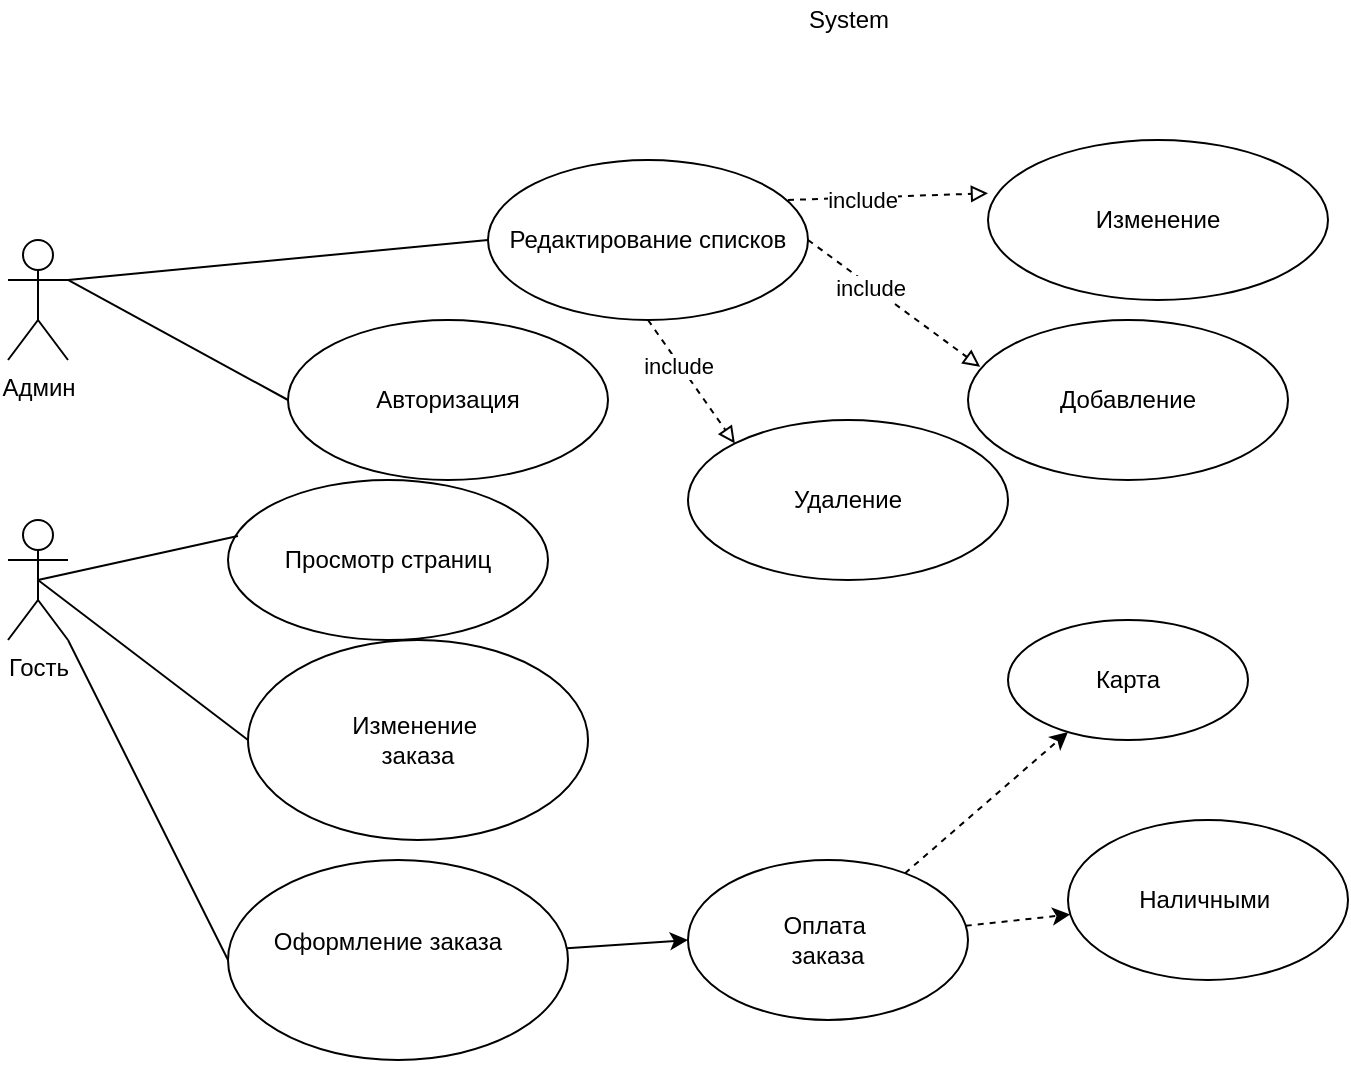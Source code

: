 <mxfile version="17.4.2" type="github" pages="2"><diagram id="C_4PkvKb_zEGBfY3JoCV" name="Page-1"><mxGraphModel dx="1846" dy="1724" grid="1" gridSize="10" guides="1" tooltips="1" connect="1" arrows="1" fold="1" page="1" pageScale="1" pageWidth="827" pageHeight="1169" math="0" shadow="0"><root><mxCell id="0"/><mxCell id="1" parent="0"/><mxCell id="UzTiWKI5Ro6aAiv8nDEQ-1" value="Админ" style="shape=umlActor;verticalLabelPosition=bottom;verticalAlign=top;html=1;outlineConnect=0;" parent="1" vertex="1"><mxGeometry x="-50" y="70" width="30" height="60" as="geometry"/></mxCell><mxCell id="QYp9WywTHwieVL_vOwWk-2" style="rounded=0;orthogonalLoop=1;jettySize=auto;html=1;entryX=0;entryY=0.5;entryDx=0;entryDy=0;exitX=0.5;exitY=0.5;exitDx=0;exitDy=0;exitPerimeter=0;endArrow=none;endFill=0;" edge="1" parent="1" source="UzTiWKI5Ro6aAiv8nDEQ-2" target="QYp9WywTHwieVL_vOwWk-1"><mxGeometry relative="1" as="geometry"/></mxCell><mxCell id="UzTiWKI5Ro6aAiv8nDEQ-2" value="Гость&lt;br&gt;" style="shape=umlActor;verticalLabelPosition=bottom;verticalAlign=top;html=1;outlineConnect=0;" parent="1" vertex="1"><mxGeometry x="-50" y="210" width="30" height="60" as="geometry"/></mxCell><mxCell id="AYdp1AnG5r_Oiz0Z6Mcl-7" value="Авторизация" style="ellipse;whiteSpace=wrap;html=1;" parent="1" vertex="1"><mxGeometry x="90" y="110" width="160" height="80" as="geometry"/></mxCell><mxCell id="AYdp1AnG5r_Oiz0Z6Mcl-8" value="Редактирование списков" style="ellipse;whiteSpace=wrap;html=1;" parent="1" vertex="1"><mxGeometry x="190" y="30" width="160" height="80" as="geometry"/></mxCell><mxCell id="AYdp1AnG5r_Oiz0Z6Mcl-11" value="Просмотр страниц" style="ellipse;whiteSpace=wrap;html=1;" parent="1" vertex="1"><mxGeometry x="60" y="190" width="160" height="80" as="geometry"/></mxCell><mxCell id="QYp9WywTHwieVL_vOwWk-5" style="edgeStyle=none;rounded=0;orthogonalLoop=1;jettySize=auto;html=1;entryX=0;entryY=0.5;entryDx=0;entryDy=0;endArrow=classic;endFill=1;" edge="1" parent="1" source="AYdp1AnG5r_Oiz0Z6Mcl-12" target="QYp9WywTHwieVL_vOwWk-4"><mxGeometry relative="1" as="geometry"/></mxCell><mxCell id="AYdp1AnG5r_Oiz0Z6Mcl-12" value="&lt;br&gt;&lt;br&gt;&lt;br&gt;Оформление заказа&amp;nbsp; &amp;nbsp;&lt;br&gt;&lt;br&gt;&amp;nbsp;&lt;br&gt;&lt;br&gt;&lt;p class=&quot;MsoListParagraphCxSpLast&quot; style=&quot;margin-top: 0cm ; margin-right: 0cm ; margin-bottom: 0cm ; margin-left: 107.45pt ; margin-bottom: 0.0pt ; text-align: justify ; line-height: 150%&quot;&gt;&amp;nbsp;&lt;/p&gt;" style="ellipse;whiteSpace=wrap;html=1;" parent="1" vertex="1"><mxGeometry x="60" y="380" width="170" height="100" as="geometry"/></mxCell><mxCell id="AYdp1AnG5r_Oiz0Z6Mcl-17" value="" style="endArrow=none;html=1;rounded=0;entryX=0;entryY=0.5;entryDx=0;entryDy=0;exitX=1;exitY=0.333;exitDx=0;exitDy=0;exitPerimeter=0;" parent="1" source="UzTiWKI5Ro6aAiv8nDEQ-1" target="AYdp1AnG5r_Oiz0Z6Mcl-7" edge="1"><mxGeometry width="50" height="50" relative="1" as="geometry"><mxPoint x="91.92" y="10.004" as="sourcePoint"/><mxPoint x="200.0" y="70.63" as="targetPoint"/></mxGeometry></mxCell><mxCell id="AYdp1AnG5r_Oiz0Z6Mcl-18" value="" style="endArrow=none;html=1;rounded=0;entryX=0;entryY=0.5;entryDx=0;entryDy=0;exitX=1;exitY=0.333;exitDx=0;exitDy=0;exitPerimeter=0;" parent="1" source="UzTiWKI5Ro6aAiv8nDEQ-1" target="AYdp1AnG5r_Oiz0Z6Mcl-8" edge="1"><mxGeometry width="50" height="50" relative="1" as="geometry"><mxPoint x="110" y="138.414" as="sourcePoint"/><mxPoint x="218.08" y="199.04" as="targetPoint"/></mxGeometry></mxCell><mxCell id="AYdp1AnG5r_Oiz0Z6Mcl-19" value="Изменение" style="ellipse;whiteSpace=wrap;html=1;" parent="1" vertex="1"><mxGeometry x="440" y="20" width="170" height="80" as="geometry"/></mxCell><mxCell id="AYdp1AnG5r_Oiz0Z6Mcl-20" value="Добавление" style="ellipse;whiteSpace=wrap;html=1;" parent="1" vertex="1"><mxGeometry x="430" y="110" width="160" height="80" as="geometry"/></mxCell><mxCell id="AYdp1AnG5r_Oiz0Z6Mcl-21" value="Удаление" style="ellipse;whiteSpace=wrap;html=1;" parent="1" vertex="1"><mxGeometry x="290" y="160" width="160" height="80" as="geometry"/></mxCell><mxCell id="AYdp1AnG5r_Oiz0Z6Mcl-22" value="" style="endArrow=none;html=1;rounded=0;entryX=0.031;entryY=0.35;entryDx=0;entryDy=0;entryPerimeter=0;exitX=0.5;exitY=0.5;exitDx=0;exitDy=0;exitPerimeter=0;" parent="1" source="UzTiWKI5Ro6aAiv8nDEQ-2" target="AYdp1AnG5r_Oiz0Z6Mcl-11" edge="1"><mxGeometry width="50" height="50" relative="1" as="geometry"><mxPoint x="50" y="250" as="sourcePoint"/><mxPoint x="210" y="490" as="targetPoint"/></mxGeometry></mxCell><mxCell id="AYdp1AnG5r_Oiz0Z6Mcl-23" value="" style="endArrow=none;html=1;rounded=0;entryX=0;entryY=0.5;entryDx=0;entryDy=0;exitX=1;exitY=1;exitDx=0;exitDy=0;exitPerimeter=0;" parent="1" source="UzTiWKI5Ro6aAiv8nDEQ-2" target="AYdp1AnG5r_Oiz0Z6Mcl-12" edge="1"><mxGeometry width="50" height="50" relative="1" as="geometry"><mxPoint x="100" y="639.37" as="sourcePoint"/><mxPoint x="210" y="610" as="targetPoint"/></mxGeometry></mxCell><mxCell id="AYdp1AnG5r_Oiz0Z6Mcl-38" value="" style="endArrow=block;dashed=1;endFill=0;html=1;rounded=0;exitX=0.5;exitY=1;exitDx=0;exitDy=0;entryX=0;entryY=0;entryDx=0;entryDy=0;" parent="1" source="AYdp1AnG5r_Oiz0Z6Mcl-8" target="AYdp1AnG5r_Oiz0Z6Mcl-21" edge="1"><mxGeometry width="160" relative="1" as="geometry"><mxPoint x="330" y="270" as="sourcePoint"/><mxPoint x="490" y="270" as="targetPoint"/></mxGeometry></mxCell><mxCell id="AYdp1AnG5r_Oiz0Z6Mcl-39" value="include" style="edgeLabel;html=1;align=center;verticalAlign=middle;resizable=0;points=[];" parent="AYdp1AnG5r_Oiz0Z6Mcl-38" vertex="1" connectable="0"><mxGeometry x="-0.275" y="-1" relative="1" as="geometry"><mxPoint as="offset"/></mxGeometry></mxCell><mxCell id="AYdp1AnG5r_Oiz0Z6Mcl-40" value="" style="endArrow=block;dashed=1;endFill=0;html=1;rounded=0;exitX=1;exitY=0.5;exitDx=0;exitDy=0;entryX=0.038;entryY=0.292;entryDx=0;entryDy=0;entryPerimeter=0;" parent="1" source="AYdp1AnG5r_Oiz0Z6Mcl-8" target="AYdp1AnG5r_Oiz0Z6Mcl-20" edge="1"><mxGeometry width="160" relative="1" as="geometry"><mxPoint x="365.04" y="218" as="sourcePoint"/><mxPoint x="450" y="410" as="targetPoint"/></mxGeometry></mxCell><mxCell id="AYdp1AnG5r_Oiz0Z6Mcl-41" value="include" style="edgeLabel;html=1;align=center;verticalAlign=middle;resizable=0;points=[];" parent="AYdp1AnG5r_Oiz0Z6Mcl-40" vertex="1" connectable="0"><mxGeometry x="-0.275" y="-1" relative="1" as="geometry"><mxPoint as="offset"/></mxGeometry></mxCell><mxCell id="AYdp1AnG5r_Oiz0Z6Mcl-42" value="" style="endArrow=block;dashed=1;endFill=0;html=1;rounded=0;entryX=0;entryY=0.333;entryDx=0;entryDy=0;entryPerimeter=0;" parent="1" target="AYdp1AnG5r_Oiz0Z6Mcl-19" edge="1"><mxGeometry width="160" relative="1" as="geometry"><mxPoint x="340" y="50" as="sourcePoint"/><mxPoint x="460" y="420" as="targetPoint"/></mxGeometry></mxCell><mxCell id="AYdp1AnG5r_Oiz0Z6Mcl-43" value="include" style="edgeLabel;html=1;align=center;verticalAlign=middle;resizable=0;points=[];" parent="AYdp1AnG5r_Oiz0Z6Mcl-42" vertex="1" connectable="0"><mxGeometry x="-0.275" y="-1" relative="1" as="geometry"><mxPoint as="offset"/></mxGeometry></mxCell><mxCell id="1-vFk2ud5UqjMATWGRP3-3" value="System" style="text;html=1;align=center;verticalAlign=middle;resizable=0;points=[];autosize=1;strokeColor=none;fillColor=none;" parent="1" vertex="1"><mxGeometry x="340" y="-50" width="60" height="20" as="geometry"/></mxCell><mxCell id="QYp9WywTHwieVL_vOwWk-1" value="Изменение&amp;nbsp;&lt;br&gt;заказа" style="ellipse;whiteSpace=wrap;html=1;" vertex="1" parent="1"><mxGeometry x="70" y="270" width="170" height="100" as="geometry"/></mxCell><mxCell id="QYp9WywTHwieVL_vOwWk-9" value="" style="edgeStyle=none;rounded=0;orthogonalLoop=1;jettySize=auto;html=1;endArrow=classic;endFill=1;dashed=1;" edge="1" parent="1" source="QYp9WywTHwieVL_vOwWk-4" target="QYp9WywTHwieVL_vOwWk-8"><mxGeometry relative="1" as="geometry"/></mxCell><mxCell id="QYp9WywTHwieVL_vOwWk-12" value="" style="edgeStyle=none;rounded=0;orthogonalLoop=1;jettySize=auto;html=1;endArrow=classic;endFill=1;dashed=1;" edge="1" parent="1" source="QYp9WywTHwieVL_vOwWk-4" target="QYp9WywTHwieVL_vOwWk-11"><mxGeometry relative="1" as="geometry"/></mxCell><mxCell id="QYp9WywTHwieVL_vOwWk-4" value="Оплата&amp;nbsp;&lt;br&gt;заказа" style="ellipse;whiteSpace=wrap;html=1;" vertex="1" parent="1"><mxGeometry x="290" y="380" width="140" height="80" as="geometry"/></mxCell><mxCell id="QYp9WywTHwieVL_vOwWk-8" value="Наличными&amp;nbsp;" style="ellipse;whiteSpace=wrap;html=1;" vertex="1" parent="1"><mxGeometry x="480" y="360" width="140" height="80" as="geometry"/></mxCell><mxCell id="QYp9WywTHwieVL_vOwWk-11" value="Карта" style="ellipse;whiteSpace=wrap;html=1;" vertex="1" parent="1"><mxGeometry x="450" y="260" width="120" height="60" as="geometry"/></mxCell></root></mxGraphModel></diagram><diagram id="qEnwkiRq8LYWIdKwrSjd" name="Page-2"><mxGraphModel dx="1108" dy="482" grid="1" gridSize="10" guides="1" tooltips="1" connect="1" arrows="1" fold="1" page="1" pageScale="1" pageWidth="827" pageHeight="1169" math="0" shadow="0"><root><mxCell id="zV109igf5vnyaMZP5Fct-0"/><mxCell id="zV109igf5vnyaMZP5Fct-1" parent="zV109igf5vnyaMZP5Fct-0"/><mxCell id="zV109igf5vnyaMZP5Fct-3" value="" style="rounded=0;whiteSpace=wrap;html=1;" vertex="1" parent="zV109igf5vnyaMZP5Fct-1"><mxGeometry x="270" y="60" width="260" height="270" as="geometry"/></mxCell><mxCell id="zV109igf5vnyaMZP5Fct-4" value="" style="rounded=1;whiteSpace=wrap;html=1;" vertex="1" parent="zV109igf5vnyaMZP5Fct-1"><mxGeometry x="70" y="100" width="120" height="60" as="geometry"/></mxCell><mxCell id="zV109igf5vnyaMZP5Fct-5" value="Actor" style="shape=umlActor;verticalLabelPosition=bottom;verticalAlign=top;html=1;outlineConnect=0;" vertex="1" parent="zV109igf5vnyaMZP5Fct-1"><mxGeometry x="400" y="120" width="30" height="60" as="geometry"/></mxCell></root></mxGraphModel></diagram></mxfile>